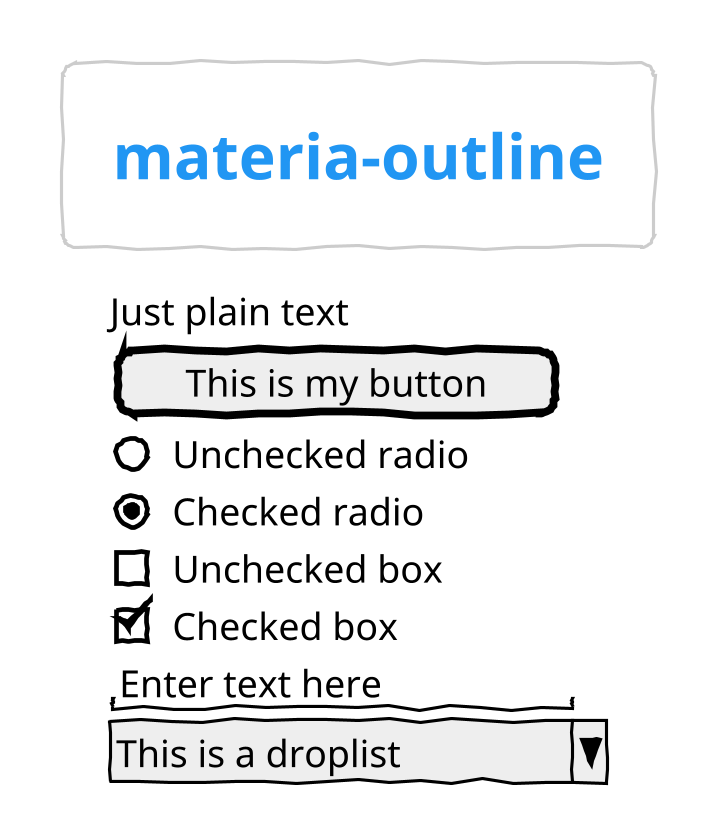 @startsalt
!theme materia-outline
title materia-outline
skinparam dpi 300
skinparam handwritten true
{
  Just plain text
  [This is my button]
  ()  Unchecked radio
  (X) Checked radio
  []  Unchecked box
  [X] Checked box
  "Enter text here   "
  ^This is a droplist^
}
@endsalt

